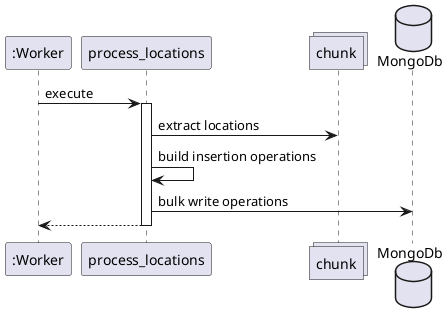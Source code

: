 @startuml locations
participant ":Worker" as w
participant "process_locations" as fn
collections "chunk" as chunk
database "MongoDb" as m

w -> fn: execute
activate fn
fn -> chunk: extract locations
fn -> fn: build insertion operations
fn -> m: bulk write operations
return
@enduml

